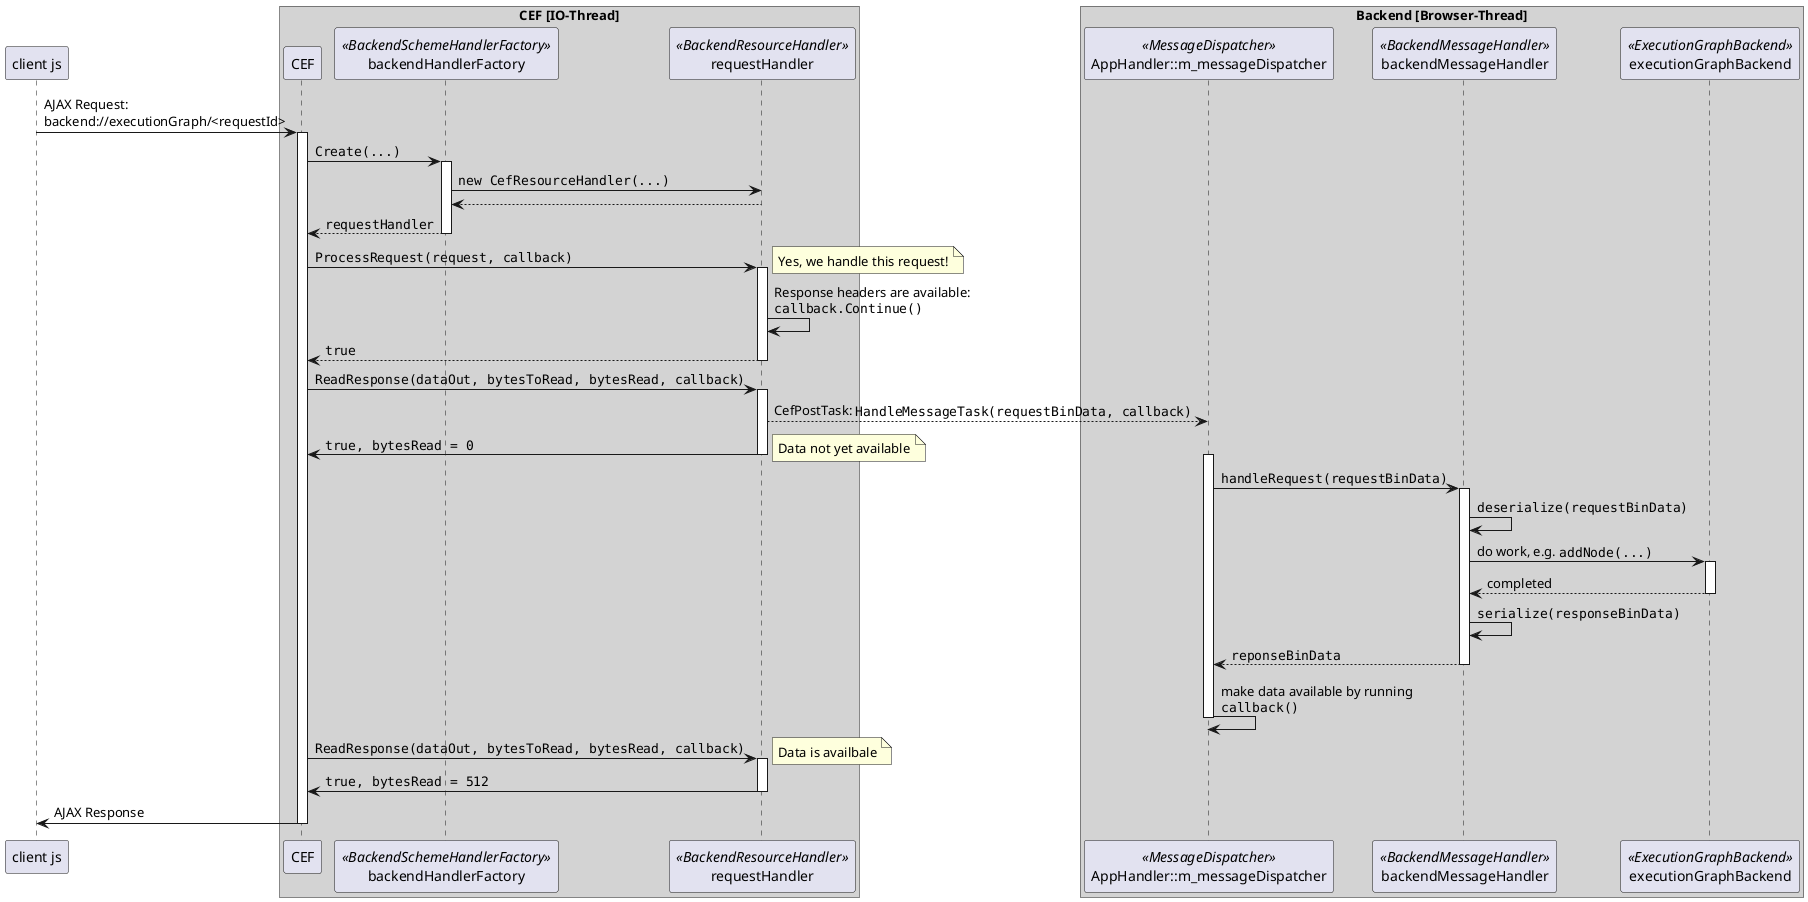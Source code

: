 @startuml
participant client as "client js"

box "CEF [IO-Thread]" #LightGrey
participant CEF

participant backendHandlerFactory << BackendSchemeHandlerFactory >>
participant requestHandler << BackendResourceHandler >>
end box

box "Backend [Browser-Thread]" #LightGrey
	participant messageDispatcher as "AppHandler::m_messageDispatcher" <<MessageDispatcher>>
	participant backendMessageHandler <<BackendMessageHandler>>
    participant executionGraphBackend <<ExecutionGraphBackend>>
end box

client -> CEF : AJAX Request:\nbackend://executionGraph/<requestId>
activate CEF

    CEF -> backendHandlerFactory : ""Create(...)""
    activate backendHandlerFactory
        backendHandlerFactory -> requestHandler : ""new CefResourceHandler(...)""
        backendHandlerFactory <-- requestHandler

        CEF <-- backendHandlerFactory : ""requestHandler""
    deactivate backendHandlerFactory

    CEF -> requestHandler : ""ProcessRequest(request, callback)""
    activate requestHandler
        note right: Yes, we handle this request!
        requestHandler -> requestHandler : Response headers are available:\n""callback.Continue()"" 
        CEF <-- requestHandler : ""true""
    deactivate requestHandler

    CEF -> requestHandler : ""ReadResponse(dataOut, bytesToRead, bytesRead, callback)""
    activate requestHandler
        requestHandler --> messageDispatcher : CefPostTask: ""HandleMessageTask(requestBinData, callback)"" 
        CEF <- requestHandler : ""true, bytesRead = 0""
        note right: Data not yet available
    deactivate requestHandler

    activate messageDispatcher
    messageDispatcher -> backendMessageHandler : ""handleRequest(requestBinData)""
        activate backendMessageHandler
            backendMessageHandler -> backendMessageHandler : ""deserialize(requestBinData)""
            backendMessageHandler -> executionGraphBackend : do work, e.g. ""addNode(...)""
            activate executionGraphBackend
                backendMessageHandler <-- executionGraphBackend : completed
            deactivate executionGraphBackend
            backendMessageHandler -> backendMessageHandler : ""serialize(responseBinData)""
            messageDispatcher <-- backendMessageHandler : ""reponseBinData""
        deactivate backendMessageHandler
    messageDispatcher -> messageDispatcher : make data available by running\n""callback()""
    deactivate messageDispatcher

    CEF -> requestHandler : ""ReadResponse(dataOut, bytesToRead, bytesRead, callback)""
    activate requestHandler
         note right: Data is availbale
        CEF <- requestHandler : ""true, bytesRead = 512""
    deactivate requestHandler

    CEF -> client : AJAX Response
deactivate CEF
@enduml